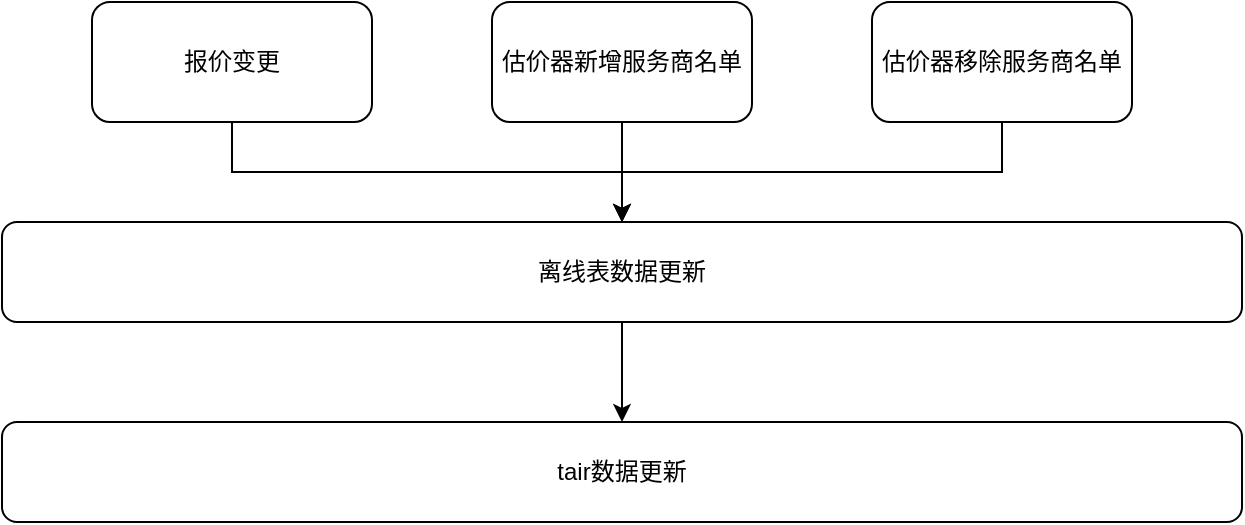 <mxfile version="24.5.1" type="github">
  <diagram name="第 1 页" id="y_jGyfgOauPKoaNMHxG2">
    <mxGraphModel dx="1306" dy="701" grid="1" gridSize="10" guides="1" tooltips="1" connect="1" arrows="1" fold="1" page="1" pageScale="1" pageWidth="827" pageHeight="1169" math="0" shadow="0">
      <root>
        <mxCell id="0" />
        <mxCell id="1" parent="0" />
        <mxCell id="Hr3kx8bcABhM6tfJSJMr-7" style="edgeStyle=orthogonalEdgeStyle;rounded=0;orthogonalLoop=1;jettySize=auto;html=1;exitX=0.5;exitY=1;exitDx=0;exitDy=0;entryX=0.5;entryY=0;entryDx=0;entryDy=0;" edge="1" parent="1" source="Hr3kx8bcABhM6tfJSJMr-1" target="Hr3kx8bcABhM6tfJSJMr-4">
          <mxGeometry relative="1" as="geometry" />
        </mxCell>
        <mxCell id="Hr3kx8bcABhM6tfJSJMr-1" value="报价变更" style="rounded=1;whiteSpace=wrap;html=1;fillColor=none;" vertex="1" parent="1">
          <mxGeometry x="80" y="90" width="140" height="60" as="geometry" />
        </mxCell>
        <mxCell id="Hr3kx8bcABhM6tfJSJMr-10" style="edgeStyle=orthogonalEdgeStyle;rounded=0;orthogonalLoop=1;jettySize=auto;html=1;exitX=0.5;exitY=1;exitDx=0;exitDy=0;entryX=0.5;entryY=0;entryDx=0;entryDy=0;" edge="1" parent="1" source="Hr3kx8bcABhM6tfJSJMr-2" target="Hr3kx8bcABhM6tfJSJMr-4">
          <mxGeometry relative="1" as="geometry" />
        </mxCell>
        <mxCell id="Hr3kx8bcABhM6tfJSJMr-2" value="估价器移除服务商名单" style="rounded=1;whiteSpace=wrap;html=1;fillColor=none;" vertex="1" parent="1">
          <mxGeometry x="470" y="90" width="130" height="60" as="geometry" />
        </mxCell>
        <mxCell id="Hr3kx8bcABhM6tfJSJMr-8" style="edgeStyle=orthogonalEdgeStyle;rounded=0;orthogonalLoop=1;jettySize=auto;html=1;exitX=0.5;exitY=1;exitDx=0;exitDy=0;entryX=0.5;entryY=0;entryDx=0;entryDy=0;" edge="1" parent="1" source="Hr3kx8bcABhM6tfJSJMr-3" target="Hr3kx8bcABhM6tfJSJMr-4">
          <mxGeometry relative="1" as="geometry" />
        </mxCell>
        <mxCell id="Hr3kx8bcABhM6tfJSJMr-3" value="估价器新增服务商名单" style="rounded=1;whiteSpace=wrap;html=1;fillColor=none;" vertex="1" parent="1">
          <mxGeometry x="280" y="90" width="130" height="60" as="geometry" />
        </mxCell>
        <mxCell id="Hr3kx8bcABhM6tfJSJMr-11" style="edgeStyle=orthogonalEdgeStyle;rounded=0;orthogonalLoop=1;jettySize=auto;html=1;exitX=0.5;exitY=1;exitDx=0;exitDy=0;" edge="1" parent="1" source="Hr3kx8bcABhM6tfJSJMr-4" target="Hr3kx8bcABhM6tfJSJMr-6">
          <mxGeometry relative="1" as="geometry" />
        </mxCell>
        <mxCell id="Hr3kx8bcABhM6tfJSJMr-4" value="离线表数据更新" style="rounded=1;whiteSpace=wrap;html=1;fillColor=none;" vertex="1" parent="1">
          <mxGeometry x="35" y="200" width="620" height="50" as="geometry" />
        </mxCell>
        <mxCell id="Hr3kx8bcABhM6tfJSJMr-6" value="tair数据更新" style="rounded=1;whiteSpace=wrap;html=1;fillColor=none;" vertex="1" parent="1">
          <mxGeometry x="35" y="300" width="620" height="50" as="geometry" />
        </mxCell>
      </root>
    </mxGraphModel>
  </diagram>
</mxfile>
